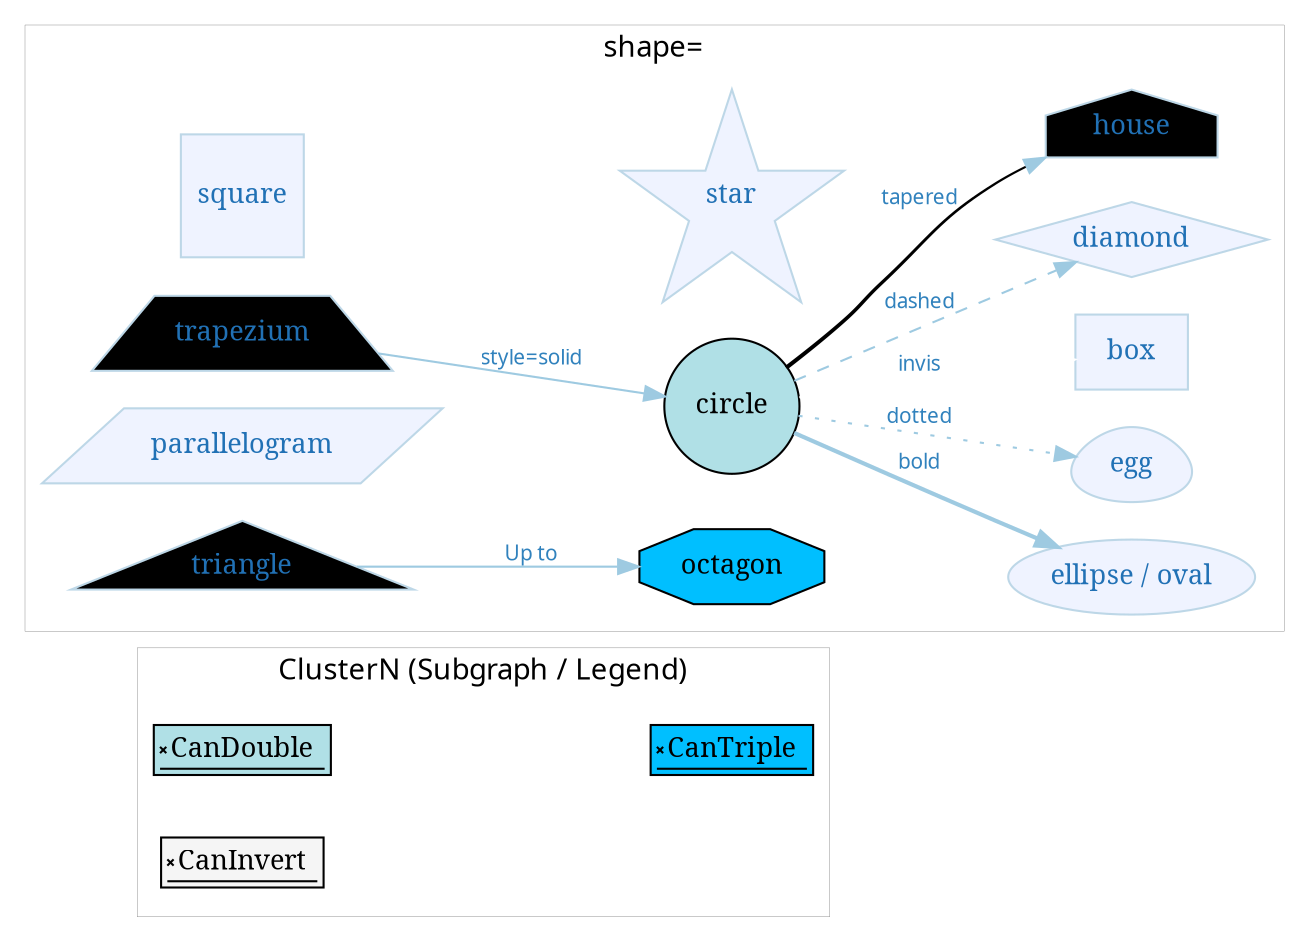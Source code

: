 digraph G {
    rankdir=LR;
    fontname="sans-serif";
    penwidth="0.1";
    edge [comment="Wildcard edge", 
          fontname="sans-serif", 
          fontsize=10, 
          colorscheme="blues3", 
          color=2, 
          fontcolor=3];
    node [fontname="serif", 
          fontsize=13, 
          fillcolor="1", 
          colorscheme="blues4", 
          color="2", 
          fontcolor="4", 
          style="filled"];
    subgraph "clusterLegend" {
        label="ClusterN (Subgraph / Legend)";
        edge [comment="subgraph edge wildcard"];
        node [comment="subgraph node wildcard"];
        "CanDouble" [shape="signature", 
                     fillcolor="powderblue", 
                     colorscheme="svg"];
        "CanTriple" [shape="signature", 
                     fillcolor="deepskyblue", 
                     colorscheme="svg"];
        "CanInvert" [shape="signature", 
                     fillcolor="whitesmoke", 
                     colorscheme="svg"];
        "CanDouble" -> "CanTriple"  [style="invis"];
        edge [style=invisible];
    }

    subgraph "clusterShapes" {
        label="shape=";
        edge [comment="Wildcard node added automatic in EG."];
        node [comment="Wildcard node added automatic in EG."];
        "Oval" [label="ellipse / oval"];
        "Circle" [shape="circle", 
                  label="circle", 
                  fillcolor="powderblue", 
                  colorscheme="svg"];
        "Square" [shape="square", 
                  label="square"];
        "Egg" [shape="egg", 
               label="egg"];
        "Box" [shape="box", 
               label="box"];
        "Diamond" [shape="diamond", 
                   label="diamond"];
        "Trapezium" [shape="trapezium", 
                     fillcolor="whitesmoke", 
                     label="trapezium"];
        "Parallel" [shape="parallelogram", 
                    label="parallelogram"];
        "House" [shape="house", 
                 fillcolor="whitesmoke", 
                 label="house"];
        "Triangle" [shape="triangle", 
                    fillcolor="whitesmoke", 
                    label="triangle"];
        "Octagon" [shape="octagon", 
                   colorscheme="svg", 
                   fillcolor="deepskyblue", 
                   label="octagon"];
        "Star" [shape="star", 
                label="star"];
        Circle -> Oval  [style="bold", 
                         label="bold"];
        Circle -> Box  [color="white", 
                        style="solid", 
                        label="invis"];
        Circle -> Diamond  [style="dashed", 
                            label="dashed"];
        Circle -> House  [style="tapered", 
                          label="tapered"];
        Circle -> Egg  [style="dotted", 
                        label="dotted"];
        Parallel -> Circle  [style="invis"];
        Triangle -> Circle  [style="invis"];
        Triangle -> Octagon  [style="solid", 
                              label="Up to"];
        Trapezium -> Circle  [style="solid", 
                              label="style=solid"];
        Square -> Circle  [style="invis"];
        Square -> Star  [style="invis"];
    }

}

